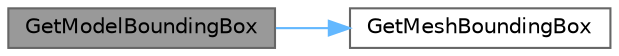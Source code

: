 digraph "GetModelBoundingBox"
{
 // LATEX_PDF_SIZE
  bgcolor="transparent";
  edge [fontname=Helvetica,fontsize=10,labelfontname=Helvetica,labelfontsize=10];
  node [fontname=Helvetica,fontsize=10,shape=box,height=0.2,width=0.4];
  rankdir="LR";
  Node1 [id="Node000001",label="GetModelBoundingBox",height=0.2,width=0.4,color="gray40", fillcolor="grey60", style="filled", fontcolor="black",tooltip=" "];
  Node1 -> Node2 [id="edge3_Node000001_Node000002",color="steelblue1",style="solid",tooltip=" "];
  Node2 [id="Node000002",label="GetMeshBoundingBox",height=0.2,width=0.4,color="grey40", fillcolor="white", style="filled",URL="$_classes_2lib_2rmodels_8c.html#a575c34b9b55df8cba36f32b43f055a4c",tooltip=" "];
}
